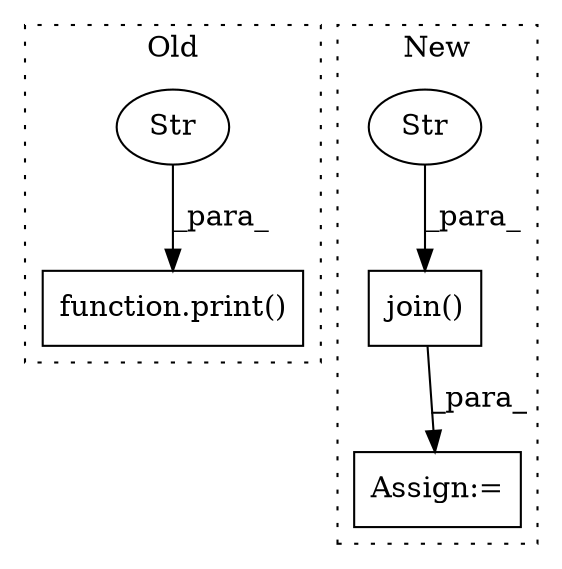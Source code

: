 digraph G {
subgraph cluster0 {
1 [label="function.print()" a="75" s="3221,3262" l="6,1" shape="box"];
3 [label="Str" a="66" s="3227" l="35" shape="ellipse"];
label = "Old";
style="dotted";
}
subgraph cluster1 {
2 [label="join()" a="75" s="4744,4793" l="13,1" shape="box"];
4 [label="Str" a="66" s="4773" l="20" shape="ellipse"];
5 [label="Assign:=" a="68" s="4906" l="3" shape="box"];
label = "New";
style="dotted";
}
2 -> 5 [label="_para_"];
3 -> 1 [label="_para_"];
4 -> 2 [label="_para_"];
}